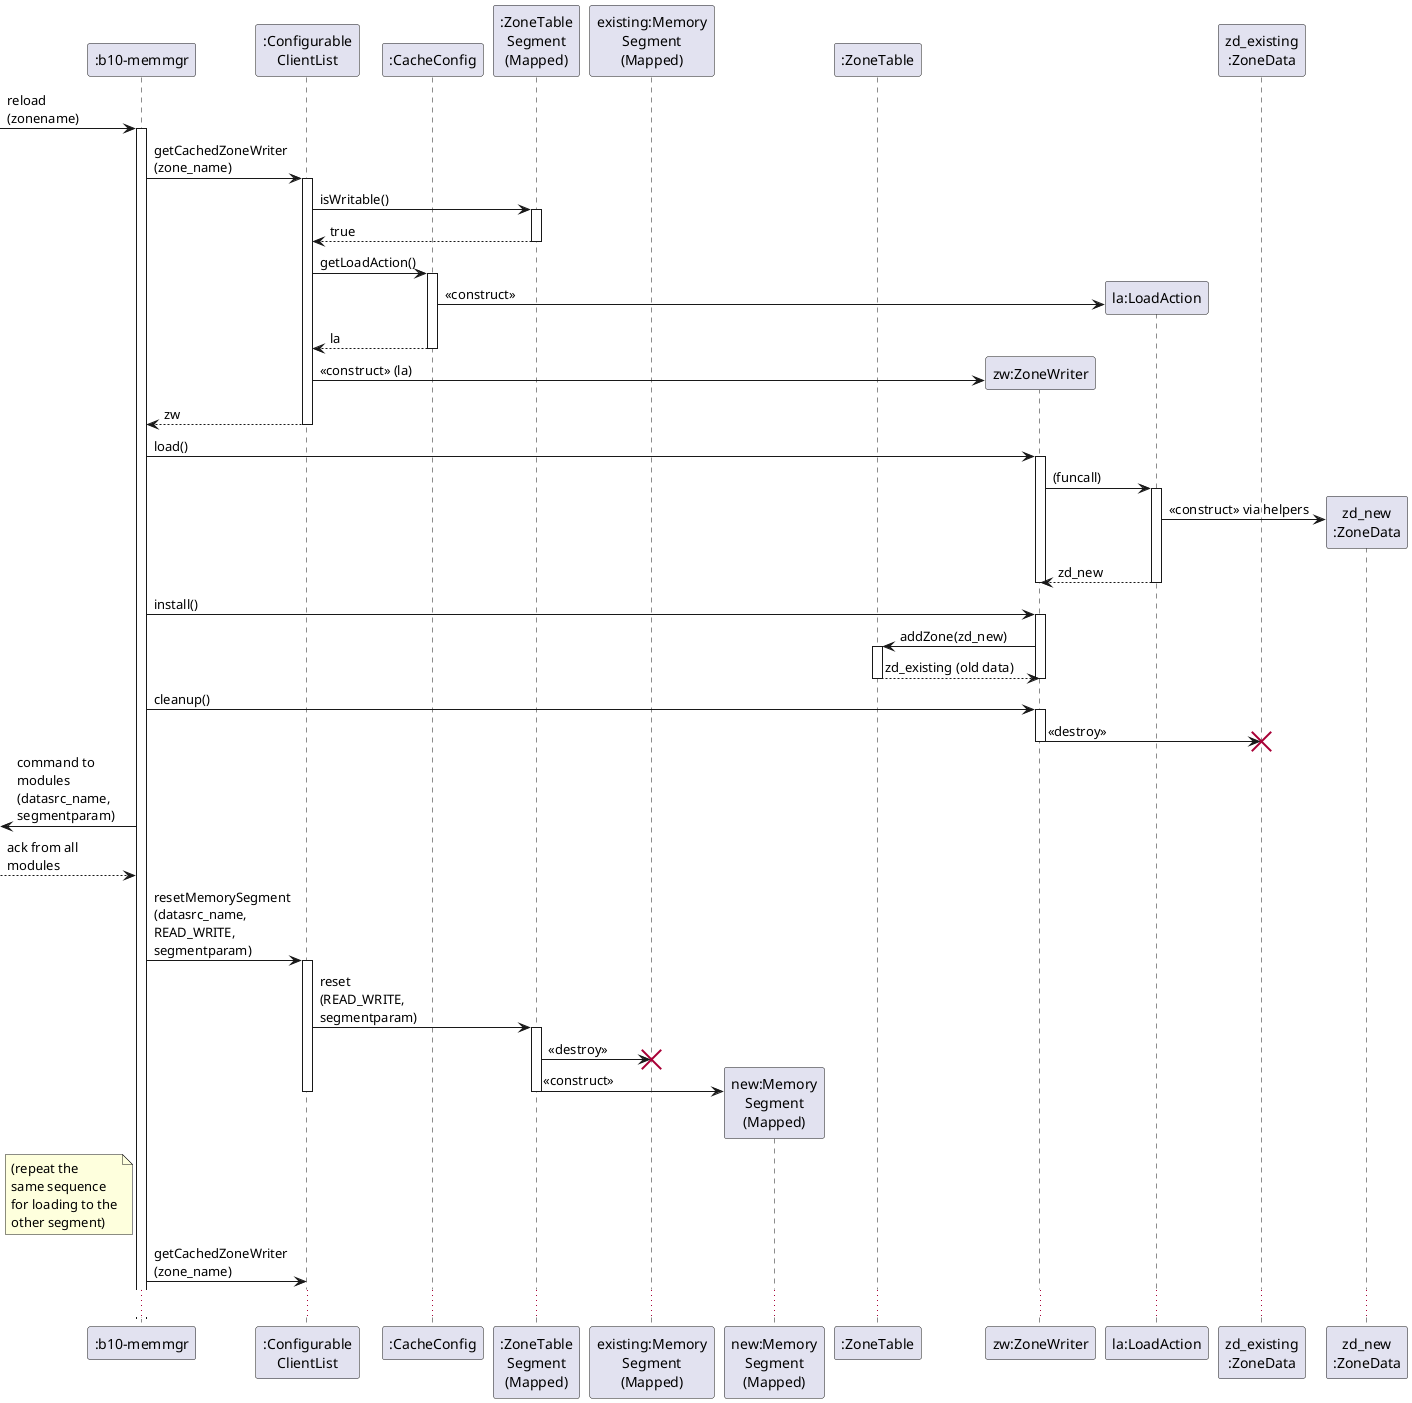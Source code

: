 @startuml

participant memmgr as ":b10-memmgr"
[-> memmgr: reload\n(zonename)
activate memmgr

participant list as ":Configurable\nClientList"
memmgr -> list: getCachedZoneWriter\n(zone_name)
activate list

participant CacheConfig as ":CacheConfig"

participant zt_segment as ":ZoneTable\nSegment\n(Mapped)"
participant segment as "existing:Memory\nSegment\n(Mapped)"
participant segment2 as "new:Memory\nSegment\n(Mapped)"

list -> zt_segment: isWritable()
activate zt_segment
zt_segment --> list: true
deactivate zt_segment

list -> CacheConfig: getLoadAction()
activate CacheConfig

participant ZoneTable as ":ZoneTable"
participant ZoneWriter as "zw:ZoneWriter"

participant LoadAction as "la:LoadAction"
create LoadAction
CacheConfig -> LoadAction: <<construct>>
CacheConfig --> list: la
deactivate CacheConfig

create ZoneWriter
list -> ZoneWriter: <<construct>> (la)
list --> memmgr: zw
deactivate list

memmgr -> ZoneWriter: load()
activate ZoneWriter
ZoneWriter -> LoadAction: (funcall)
activate LoadAction

participant ZoneData as "zd_existing\n:ZoneData"
participant ZoneData2 as "zd_new\n:ZoneData"

create ZoneData2
LoadAction -> ZoneData2: <<construct>> via helpers

LoadAction --> ZoneWriter: zd_new
deactivate LoadAction
deactivate ZoneWriter

memmgr -> ZoneWriter: install()
activate ZoneWriter

ZoneWriter -> ZoneTable: addZone(zd_new)
activate ZoneTable
ZoneTable --> ZoneWriter: zd_existing (old data)
deactivate ZoneTable

deactivate ZoneWriter

memmgr -> ZoneWriter: cleanup()
activate ZoneWriter

ZoneWriter -> ZoneData: <<destroy>>
destroy ZoneData
deactivate ZoneWriter

[<- memmgr: command to\nmodules\n(datasrc_name,\nsegmentparam)
[--> memmgr: ack from all\nmodules

memmgr -> list: resetMemorySegment\n(datasrc_name,\nREAD_WRITE,\nsegmentparam)
activate list

list -> zt_segment: reset\n(READ_WRITE,\nsegmentparam)
activate zt_segment

zt_segment -> segment: <<destroy>>
destroy segment
create segment2
zt_segment -> segment2: <<construct>>

deactivate zt_segment
deactivate list

note left of memmgr: (repeat the\nsame sequence\nfor loading to the\nother segment)

memmgr -> list: getCachedZoneWriter\n(zone_name)

...

@enduml